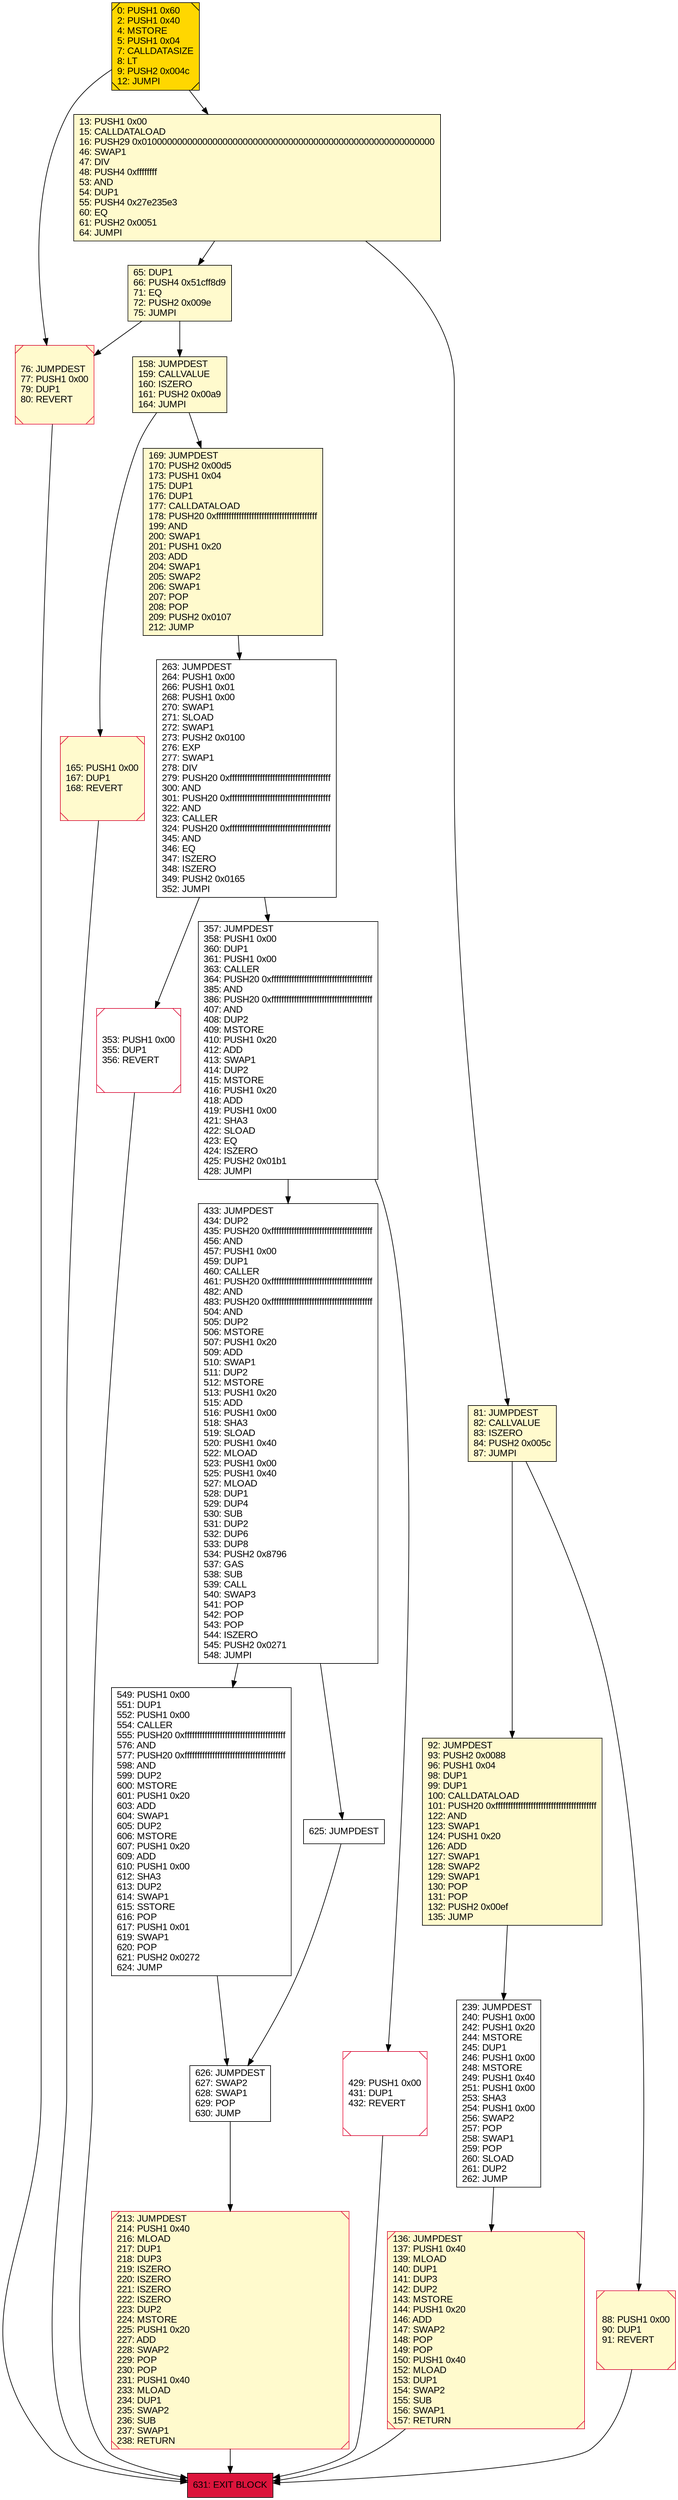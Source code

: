 digraph G {
bgcolor=transparent rankdir=UD;
node [shape=box style=filled color=black fillcolor=white fontname=arial fontcolor=black];
263 [label="263: JUMPDEST\l264: PUSH1 0x00\l266: PUSH1 0x01\l268: PUSH1 0x00\l270: SWAP1\l271: SLOAD\l272: SWAP1\l273: PUSH2 0x0100\l276: EXP\l277: SWAP1\l278: DIV\l279: PUSH20 0xffffffffffffffffffffffffffffffffffffffff\l300: AND\l301: PUSH20 0xffffffffffffffffffffffffffffffffffffffff\l322: AND\l323: CALLER\l324: PUSH20 0xffffffffffffffffffffffffffffffffffffffff\l345: AND\l346: EQ\l347: ISZERO\l348: ISZERO\l349: PUSH2 0x0165\l352: JUMPI\l" ];
353 [label="353: PUSH1 0x00\l355: DUP1\l356: REVERT\l" shape=Msquare color=crimson ];
165 [label="165: PUSH1 0x00\l167: DUP1\l168: REVERT\l" fillcolor=lemonchiffon shape=Msquare color=crimson ];
357 [label="357: JUMPDEST\l358: PUSH1 0x00\l360: DUP1\l361: PUSH1 0x00\l363: CALLER\l364: PUSH20 0xffffffffffffffffffffffffffffffffffffffff\l385: AND\l386: PUSH20 0xffffffffffffffffffffffffffffffffffffffff\l407: AND\l408: DUP2\l409: MSTORE\l410: PUSH1 0x20\l412: ADD\l413: SWAP1\l414: DUP2\l415: MSTORE\l416: PUSH1 0x20\l418: ADD\l419: PUSH1 0x00\l421: SHA3\l422: SLOAD\l423: EQ\l424: ISZERO\l425: PUSH2 0x01b1\l428: JUMPI\l" ];
0 [label="0: PUSH1 0x60\l2: PUSH1 0x40\l4: MSTORE\l5: PUSH1 0x04\l7: CALLDATASIZE\l8: LT\l9: PUSH2 0x004c\l12: JUMPI\l" fillcolor=lemonchiffon shape=Msquare fillcolor=gold ];
76 [label="76: JUMPDEST\l77: PUSH1 0x00\l79: DUP1\l80: REVERT\l" fillcolor=lemonchiffon shape=Msquare color=crimson ];
213 [label="213: JUMPDEST\l214: PUSH1 0x40\l216: MLOAD\l217: DUP1\l218: DUP3\l219: ISZERO\l220: ISZERO\l221: ISZERO\l222: ISZERO\l223: DUP2\l224: MSTORE\l225: PUSH1 0x20\l227: ADD\l228: SWAP2\l229: POP\l230: POP\l231: PUSH1 0x40\l233: MLOAD\l234: DUP1\l235: SWAP2\l236: SUB\l237: SWAP1\l238: RETURN\l" fillcolor=lemonchiffon shape=Msquare color=crimson ];
92 [label="92: JUMPDEST\l93: PUSH2 0x0088\l96: PUSH1 0x04\l98: DUP1\l99: DUP1\l100: CALLDATALOAD\l101: PUSH20 0xffffffffffffffffffffffffffffffffffffffff\l122: AND\l123: SWAP1\l124: PUSH1 0x20\l126: ADD\l127: SWAP1\l128: SWAP2\l129: SWAP1\l130: POP\l131: POP\l132: PUSH2 0x00ef\l135: JUMP\l" fillcolor=lemonchiffon ];
433 [label="433: JUMPDEST\l434: DUP2\l435: PUSH20 0xffffffffffffffffffffffffffffffffffffffff\l456: AND\l457: PUSH1 0x00\l459: DUP1\l460: CALLER\l461: PUSH20 0xffffffffffffffffffffffffffffffffffffffff\l482: AND\l483: PUSH20 0xffffffffffffffffffffffffffffffffffffffff\l504: AND\l505: DUP2\l506: MSTORE\l507: PUSH1 0x20\l509: ADD\l510: SWAP1\l511: DUP2\l512: MSTORE\l513: PUSH1 0x20\l515: ADD\l516: PUSH1 0x00\l518: SHA3\l519: SLOAD\l520: PUSH1 0x40\l522: MLOAD\l523: PUSH1 0x00\l525: PUSH1 0x40\l527: MLOAD\l528: DUP1\l529: DUP4\l530: SUB\l531: DUP2\l532: DUP6\l533: DUP8\l534: PUSH2 0x8796\l537: GAS\l538: SUB\l539: CALL\l540: SWAP3\l541: POP\l542: POP\l543: POP\l544: ISZERO\l545: PUSH2 0x0271\l548: JUMPI\l" ];
429 [label="429: PUSH1 0x00\l431: DUP1\l432: REVERT\l" shape=Msquare color=crimson ];
169 [label="169: JUMPDEST\l170: PUSH2 0x00d5\l173: PUSH1 0x04\l175: DUP1\l176: DUP1\l177: CALLDATALOAD\l178: PUSH20 0xffffffffffffffffffffffffffffffffffffffff\l199: AND\l200: SWAP1\l201: PUSH1 0x20\l203: ADD\l204: SWAP1\l205: SWAP2\l206: SWAP1\l207: POP\l208: POP\l209: PUSH2 0x0107\l212: JUMP\l" fillcolor=lemonchiffon ];
65 [label="65: DUP1\l66: PUSH4 0x51cff8d9\l71: EQ\l72: PUSH2 0x009e\l75: JUMPI\l" fillcolor=lemonchiffon ];
81 [label="81: JUMPDEST\l82: CALLVALUE\l83: ISZERO\l84: PUSH2 0x005c\l87: JUMPI\l" fillcolor=lemonchiffon ];
549 [label="549: PUSH1 0x00\l551: DUP1\l552: PUSH1 0x00\l554: CALLER\l555: PUSH20 0xffffffffffffffffffffffffffffffffffffffff\l576: AND\l577: PUSH20 0xffffffffffffffffffffffffffffffffffffffff\l598: AND\l599: DUP2\l600: MSTORE\l601: PUSH1 0x20\l603: ADD\l604: SWAP1\l605: DUP2\l606: MSTORE\l607: PUSH1 0x20\l609: ADD\l610: PUSH1 0x00\l612: SHA3\l613: DUP2\l614: SWAP1\l615: SSTORE\l616: POP\l617: PUSH1 0x01\l619: SWAP1\l620: POP\l621: PUSH2 0x0272\l624: JUMP\l" ];
239 [label="239: JUMPDEST\l240: PUSH1 0x00\l242: PUSH1 0x20\l244: MSTORE\l245: DUP1\l246: PUSH1 0x00\l248: MSTORE\l249: PUSH1 0x40\l251: PUSH1 0x00\l253: SHA3\l254: PUSH1 0x00\l256: SWAP2\l257: POP\l258: SWAP1\l259: POP\l260: SLOAD\l261: DUP2\l262: JUMP\l" ];
158 [label="158: JUMPDEST\l159: CALLVALUE\l160: ISZERO\l161: PUSH2 0x00a9\l164: JUMPI\l" fillcolor=lemonchiffon ];
626 [label="626: JUMPDEST\l627: SWAP2\l628: SWAP1\l629: POP\l630: JUMP\l" ];
631 [label="631: EXIT BLOCK\l" fillcolor=crimson ];
88 [label="88: PUSH1 0x00\l90: DUP1\l91: REVERT\l" fillcolor=lemonchiffon shape=Msquare color=crimson ];
136 [label="136: JUMPDEST\l137: PUSH1 0x40\l139: MLOAD\l140: DUP1\l141: DUP3\l142: DUP2\l143: MSTORE\l144: PUSH1 0x20\l146: ADD\l147: SWAP2\l148: POP\l149: POP\l150: PUSH1 0x40\l152: MLOAD\l153: DUP1\l154: SWAP2\l155: SUB\l156: SWAP1\l157: RETURN\l" fillcolor=lemonchiffon shape=Msquare color=crimson ];
13 [label="13: PUSH1 0x00\l15: CALLDATALOAD\l16: PUSH29 0x0100000000000000000000000000000000000000000000000000000000\l46: SWAP1\l47: DIV\l48: PUSH4 0xffffffff\l53: AND\l54: DUP1\l55: PUSH4 0x27e235e3\l60: EQ\l61: PUSH2 0x0051\l64: JUMPI\l" fillcolor=lemonchiffon ];
625 [label="625: JUMPDEST\l" ];
263 -> 357;
81 -> 88;
136 -> 631;
88 -> 631;
357 -> 433;
239 -> 136;
158 -> 165;
433 -> 625;
158 -> 169;
433 -> 549;
213 -> 631;
263 -> 353;
549 -> 626;
65 -> 158;
357 -> 429;
625 -> 626;
13 -> 65;
13 -> 81;
0 -> 76;
169 -> 263;
165 -> 631;
353 -> 631;
65 -> 76;
0 -> 13;
81 -> 92;
429 -> 631;
76 -> 631;
92 -> 239;
626 -> 213;
}